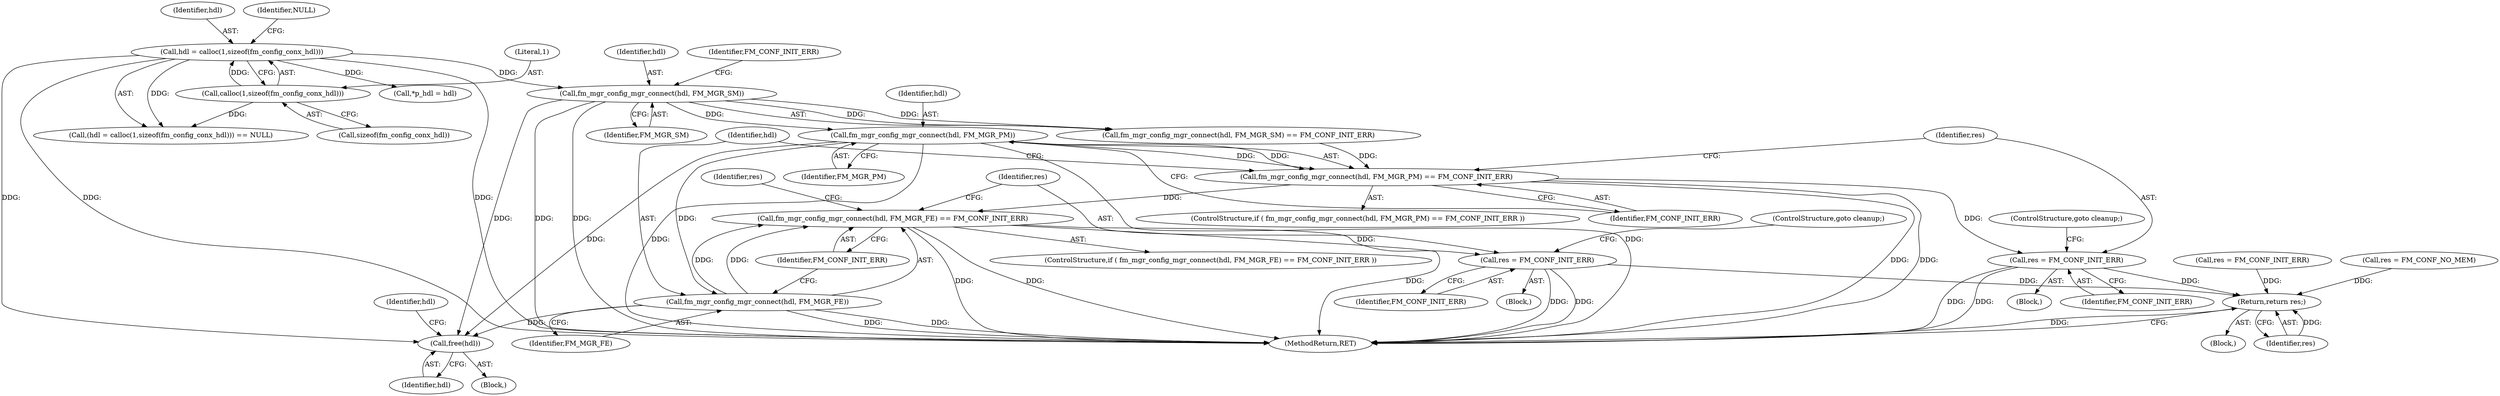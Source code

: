 digraph "0_opa-ff_c5759e7b76f5bf844be6c6641cc1b356bbc83869_2@API" {
"1000157" [label="(Call,fm_mgr_config_mgr_connect(hdl, FM_MGR_PM))"];
"1000146" [label="(Call,fm_mgr_config_mgr_connect(hdl, FM_MGR_SM))"];
"1000113" [label="(Call,hdl = calloc(1,sizeof(fm_config_conx_hdl)))"];
"1000115" [label="(Call,calloc(1,sizeof(fm_config_conx_hdl)))"];
"1000156" [label="(Call,fm_mgr_config_mgr_connect(hdl, FM_MGR_PM) == FM_CONF_INIT_ERR)"];
"1000162" [label="(Call,res = FM_CONF_INIT_ERR)"];
"1000188" [label="(Return,return res;)"];
"1000167" [label="(Call,fm_mgr_config_mgr_connect(hdl, FM_MGR_FE) == FM_CONF_INIT_ERR)"];
"1000173" [label="(Call,res = FM_CONF_INIT_ERR)"];
"1000168" [label="(Call,fm_mgr_config_mgr_connect(hdl, FM_MGR_FE))"];
"1000183" [label="(Call,free(hdl))"];
"1000157" [label="(Call,fm_mgr_config_mgr_connect(hdl, FM_MGR_PM))"];
"1000190" [label="(MethodReturn,RET)"];
"1000112" [label="(Call,(hdl = calloc(1,sizeof(fm_config_conx_hdl))) == NULL)"];
"1000188" [label="(Return,return res;)"];
"1000170" [label="(Identifier,FM_MGR_FE)"];
"1000116" [label="(Literal,1)"];
"1000151" [label="(Call,res = FM_CONF_INIT_ERR)"];
"1000155" [label="(ControlStructure,if ( fm_mgr_config_mgr_connect(hdl, FM_MGR_PM) == FM_CONF_INIT_ERR ))"];
"1000121" [label="(Call,res = FM_CONF_NO_MEM)"];
"1000174" [label="(Identifier,res)"];
"1000158" [label="(Identifier,hdl)"];
"1000148" [label="(Identifier,FM_MGR_SM)"];
"1000183" [label="(Call,free(hdl))"];
"1000114" [label="(Identifier,hdl)"];
"1000178" [label="(Identifier,res)"];
"1000159" [label="(Identifier,FM_MGR_PM)"];
"1000184" [label="(Identifier,hdl)"];
"1000186" [label="(Identifier,hdl)"];
"1000105" [label="(Block,)"];
"1000113" [label="(Call,hdl = calloc(1,sizeof(fm_config_conx_hdl)))"];
"1000169" [label="(Identifier,hdl)"];
"1000115" [label="(Call,calloc(1,sizeof(fm_config_conx_hdl)))"];
"1000119" [label="(Identifier,NULL)"];
"1000117" [label="(Call,sizeof(fm_config_conx_hdl))"];
"1000162" [label="(Call,res = FM_CONF_INIT_ERR)"];
"1000166" [label="(ControlStructure,if ( fm_mgr_config_mgr_connect(hdl, FM_MGR_FE) == FM_CONF_INIT_ERR ))"];
"1000189" [label="(Identifier,res)"];
"1000176" [label="(ControlStructure,goto cleanup;)"];
"1000172" [label="(Block,)"];
"1000146" [label="(Call,fm_mgr_config_mgr_connect(hdl, FM_MGR_SM))"];
"1000165" [label="(ControlStructure,goto cleanup;)"];
"1000164" [label="(Identifier,FM_CONF_INIT_ERR)"];
"1000171" [label="(Identifier,FM_CONF_INIT_ERR)"];
"1000161" [label="(Block,)"];
"1000163" [label="(Identifier,res)"];
"1000173" [label="(Call,res = FM_CONF_INIT_ERR)"];
"1000182" [label="(Block,)"];
"1000156" [label="(Call,fm_mgr_config_mgr_connect(hdl, FM_MGR_PM) == FM_CONF_INIT_ERR)"];
"1000167" [label="(Call,fm_mgr_config_mgr_connect(hdl, FM_MGR_FE) == FM_CONF_INIT_ERR)"];
"1000145" [label="(Call,fm_mgr_config_mgr_connect(hdl, FM_MGR_SM) == FM_CONF_INIT_ERR)"];
"1000147" [label="(Identifier,hdl)"];
"1000160" [label="(Identifier,FM_CONF_INIT_ERR)"];
"1000130" [label="(Call,*p_hdl = hdl)"];
"1000175" [label="(Identifier,FM_CONF_INIT_ERR)"];
"1000149" [label="(Identifier,FM_CONF_INIT_ERR)"];
"1000168" [label="(Call,fm_mgr_config_mgr_connect(hdl, FM_MGR_FE))"];
"1000157" -> "1000156"  [label="AST: "];
"1000157" -> "1000159"  [label="CFG: "];
"1000158" -> "1000157"  [label="AST: "];
"1000159" -> "1000157"  [label="AST: "];
"1000160" -> "1000157"  [label="CFG: "];
"1000157" -> "1000190"  [label="DDG: "];
"1000157" -> "1000190"  [label="DDG: "];
"1000157" -> "1000156"  [label="DDG: "];
"1000157" -> "1000156"  [label="DDG: "];
"1000146" -> "1000157"  [label="DDG: "];
"1000157" -> "1000168"  [label="DDG: "];
"1000157" -> "1000183"  [label="DDG: "];
"1000146" -> "1000145"  [label="AST: "];
"1000146" -> "1000148"  [label="CFG: "];
"1000147" -> "1000146"  [label="AST: "];
"1000148" -> "1000146"  [label="AST: "];
"1000149" -> "1000146"  [label="CFG: "];
"1000146" -> "1000190"  [label="DDG: "];
"1000146" -> "1000190"  [label="DDG: "];
"1000146" -> "1000145"  [label="DDG: "];
"1000146" -> "1000145"  [label="DDG: "];
"1000113" -> "1000146"  [label="DDG: "];
"1000146" -> "1000183"  [label="DDG: "];
"1000113" -> "1000112"  [label="AST: "];
"1000113" -> "1000115"  [label="CFG: "];
"1000114" -> "1000113"  [label="AST: "];
"1000115" -> "1000113"  [label="AST: "];
"1000119" -> "1000113"  [label="CFG: "];
"1000113" -> "1000190"  [label="DDG: "];
"1000113" -> "1000190"  [label="DDG: "];
"1000113" -> "1000112"  [label="DDG: "];
"1000115" -> "1000113"  [label="DDG: "];
"1000113" -> "1000130"  [label="DDG: "];
"1000113" -> "1000183"  [label="DDG: "];
"1000115" -> "1000117"  [label="CFG: "];
"1000116" -> "1000115"  [label="AST: "];
"1000117" -> "1000115"  [label="AST: "];
"1000115" -> "1000112"  [label="DDG: "];
"1000156" -> "1000155"  [label="AST: "];
"1000156" -> "1000160"  [label="CFG: "];
"1000160" -> "1000156"  [label="AST: "];
"1000163" -> "1000156"  [label="CFG: "];
"1000169" -> "1000156"  [label="CFG: "];
"1000156" -> "1000190"  [label="DDG: "];
"1000156" -> "1000190"  [label="DDG: "];
"1000145" -> "1000156"  [label="DDG: "];
"1000156" -> "1000162"  [label="DDG: "];
"1000156" -> "1000167"  [label="DDG: "];
"1000162" -> "1000161"  [label="AST: "];
"1000162" -> "1000164"  [label="CFG: "];
"1000163" -> "1000162"  [label="AST: "];
"1000164" -> "1000162"  [label="AST: "];
"1000165" -> "1000162"  [label="CFG: "];
"1000162" -> "1000190"  [label="DDG: "];
"1000162" -> "1000190"  [label="DDG: "];
"1000162" -> "1000188"  [label="DDG: "];
"1000188" -> "1000105"  [label="AST: "];
"1000188" -> "1000189"  [label="CFG: "];
"1000189" -> "1000188"  [label="AST: "];
"1000190" -> "1000188"  [label="CFG: "];
"1000188" -> "1000190"  [label="DDG: "];
"1000189" -> "1000188"  [label="DDG: "];
"1000151" -> "1000188"  [label="DDG: "];
"1000121" -> "1000188"  [label="DDG: "];
"1000173" -> "1000188"  [label="DDG: "];
"1000167" -> "1000166"  [label="AST: "];
"1000167" -> "1000171"  [label="CFG: "];
"1000168" -> "1000167"  [label="AST: "];
"1000171" -> "1000167"  [label="AST: "];
"1000174" -> "1000167"  [label="CFG: "];
"1000178" -> "1000167"  [label="CFG: "];
"1000167" -> "1000190"  [label="DDG: "];
"1000167" -> "1000190"  [label="DDG: "];
"1000167" -> "1000190"  [label="DDG: "];
"1000168" -> "1000167"  [label="DDG: "];
"1000168" -> "1000167"  [label="DDG: "];
"1000167" -> "1000173"  [label="DDG: "];
"1000173" -> "1000172"  [label="AST: "];
"1000173" -> "1000175"  [label="CFG: "];
"1000174" -> "1000173"  [label="AST: "];
"1000175" -> "1000173"  [label="AST: "];
"1000176" -> "1000173"  [label="CFG: "];
"1000173" -> "1000190"  [label="DDG: "];
"1000173" -> "1000190"  [label="DDG: "];
"1000168" -> "1000170"  [label="CFG: "];
"1000169" -> "1000168"  [label="AST: "];
"1000170" -> "1000168"  [label="AST: "];
"1000171" -> "1000168"  [label="CFG: "];
"1000168" -> "1000190"  [label="DDG: "];
"1000168" -> "1000190"  [label="DDG: "];
"1000168" -> "1000183"  [label="DDG: "];
"1000183" -> "1000182"  [label="AST: "];
"1000183" -> "1000184"  [label="CFG: "];
"1000184" -> "1000183"  [label="AST: "];
"1000186" -> "1000183"  [label="CFG: "];
}
